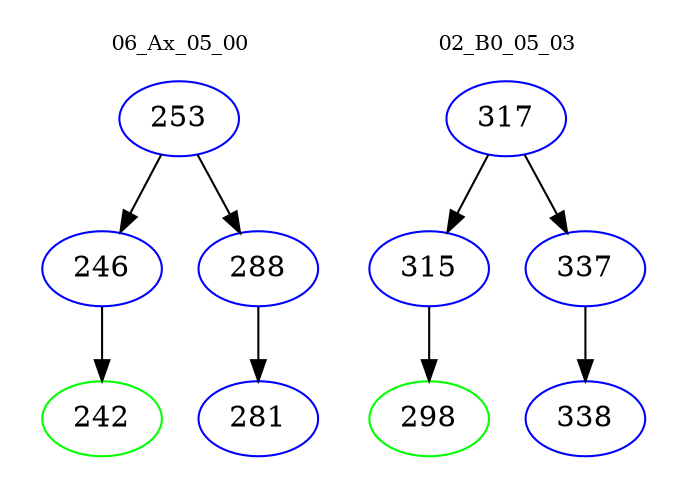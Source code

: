 digraph{
subgraph cluster_0 {
color = white
label = "06_Ax_05_00";
fontsize=10;
T0_253 [label="253", color="blue"]
T0_253 -> T0_246 [color="black"]
T0_246 [label="246", color="blue"]
T0_246 -> T0_242 [color="black"]
T0_242 [label="242", color="green"]
T0_253 -> T0_288 [color="black"]
T0_288 [label="288", color="blue"]
T0_288 -> T0_281 [color="black"]
T0_281 [label="281", color="blue"]
}
subgraph cluster_1 {
color = white
label = "02_B0_05_03";
fontsize=10;
T1_317 [label="317", color="blue"]
T1_317 -> T1_315 [color="black"]
T1_315 [label="315", color="blue"]
T1_315 -> T1_298 [color="black"]
T1_298 [label="298", color="green"]
T1_317 -> T1_337 [color="black"]
T1_337 [label="337", color="blue"]
T1_337 -> T1_338 [color="black"]
T1_338 [label="338", color="blue"]
}
}
